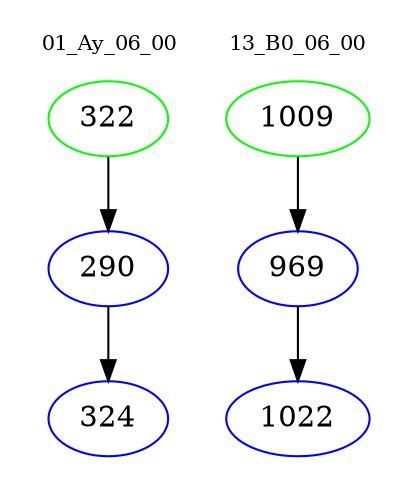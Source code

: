digraph{
subgraph cluster_0 {
color = white
label = "01_Ay_06_00";
fontsize=10;
T0_322 [label="322", color="green"]
T0_322 -> T0_290 [color="black"]
T0_290 [label="290", color="blue"]
T0_290 -> T0_324 [color="black"]
T0_324 [label="324", color="blue"]
}
subgraph cluster_1 {
color = white
label = "13_B0_06_00";
fontsize=10;
T1_1009 [label="1009", color="green"]
T1_1009 -> T1_969 [color="black"]
T1_969 [label="969", color="blue"]
T1_969 -> T1_1022 [color="black"]
T1_1022 [label="1022", color="blue"]
}
}
